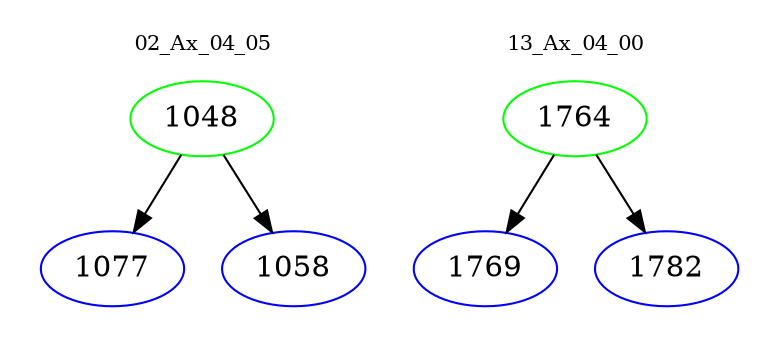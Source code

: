 digraph{
subgraph cluster_0 {
color = white
label = "02_Ax_04_05";
fontsize=10;
T0_1048 [label="1048", color="green"]
T0_1048 -> T0_1077 [color="black"]
T0_1077 [label="1077", color="blue"]
T0_1048 -> T0_1058 [color="black"]
T0_1058 [label="1058", color="blue"]
}
subgraph cluster_1 {
color = white
label = "13_Ax_04_00";
fontsize=10;
T1_1764 [label="1764", color="green"]
T1_1764 -> T1_1769 [color="black"]
T1_1769 [label="1769", color="blue"]
T1_1764 -> T1_1782 [color="black"]
T1_1782 [label="1782", color="blue"]
}
}
